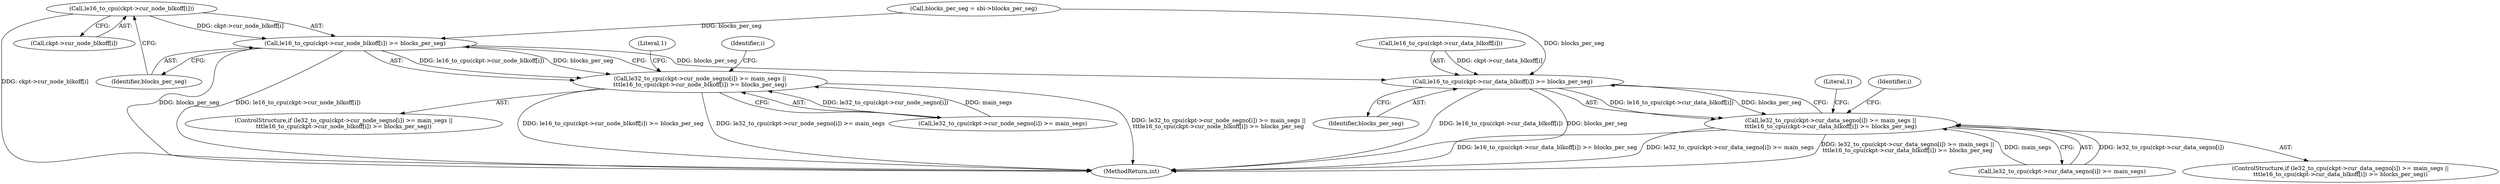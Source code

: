 digraph "0_linux_15d3042a937c13f5d9244241c7a9c8416ff6e82a@array" {
"1000229" [label="(Call,le16_to_cpu(ckpt->cur_node_blkoff[i]))"];
"1000228" [label="(Call,le16_to_cpu(ckpt->cur_node_blkoff[i]) >= blocks_per_seg)"];
"1000219" [label="(Call,le32_to_cpu(ckpt->cur_node_segno[i]) >= main_segs ||\n\t\t\tle16_to_cpu(ckpt->cur_node_blkoff[i]) >= blocks_per_seg)"];
"1000258" [label="(Call,le16_to_cpu(ckpt->cur_data_blkoff[i]) >= blocks_per_seg)"];
"1000249" [label="(Call,le32_to_cpu(ckpt->cur_data_segno[i]) >= main_segs ||\n\t\t\tle16_to_cpu(ckpt->cur_data_blkoff[i]) >= blocks_per_seg)"];
"1000228" [label="(Call,le16_to_cpu(ckpt->cur_node_blkoff[i]) >= blocks_per_seg)"];
"1000219" [label="(Call,le32_to_cpu(ckpt->cur_node_segno[i]) >= main_segs ||\n\t\t\tle16_to_cpu(ckpt->cur_node_blkoff[i]) >= blocks_per_seg)"];
"1000237" [label="(Literal,1)"];
"1000267" [label="(Literal,1)"];
"1000283" [label="(MethodReturn,int)"];
"1000249" [label="(Call,le32_to_cpu(ckpt->cur_data_segno[i]) >= main_segs ||\n\t\t\tle16_to_cpu(ckpt->cur_data_blkoff[i]) >= blocks_per_seg)"];
"1000203" [label="(Call,blocks_per_seg = sbi->blocks_per_seg)"];
"1000259" [label="(Call,le16_to_cpu(ckpt->cur_data_blkoff[i]))"];
"1000246" [label="(Identifier,i)"];
"1000216" [label="(Identifier,i)"];
"1000258" [label="(Call,le16_to_cpu(ckpt->cur_data_blkoff[i]) >= blocks_per_seg)"];
"1000265" [label="(Identifier,blocks_per_seg)"];
"1000220" [label="(Call,le32_to_cpu(ckpt->cur_node_segno[i]) >= main_segs)"];
"1000230" [label="(Call,ckpt->cur_node_blkoff[i])"];
"1000218" [label="(ControlStructure,if (le32_to_cpu(ckpt->cur_node_segno[i]) >= main_segs ||\n\t\t\tle16_to_cpu(ckpt->cur_node_blkoff[i]) >= blocks_per_seg))"];
"1000250" [label="(Call,le32_to_cpu(ckpt->cur_data_segno[i]) >= main_segs)"];
"1000229" [label="(Call,le16_to_cpu(ckpt->cur_node_blkoff[i]))"];
"1000248" [label="(ControlStructure,if (le32_to_cpu(ckpt->cur_data_segno[i]) >= main_segs ||\n\t\t\tle16_to_cpu(ckpt->cur_data_blkoff[i]) >= blocks_per_seg))"];
"1000235" [label="(Identifier,blocks_per_seg)"];
"1000229" -> "1000228"  [label="AST: "];
"1000229" -> "1000230"  [label="CFG: "];
"1000230" -> "1000229"  [label="AST: "];
"1000235" -> "1000229"  [label="CFG: "];
"1000229" -> "1000283"  [label="DDG: ckpt->cur_node_blkoff[i]"];
"1000229" -> "1000228"  [label="DDG: ckpt->cur_node_blkoff[i]"];
"1000228" -> "1000219"  [label="AST: "];
"1000228" -> "1000235"  [label="CFG: "];
"1000235" -> "1000228"  [label="AST: "];
"1000219" -> "1000228"  [label="CFG: "];
"1000228" -> "1000283"  [label="DDG: blocks_per_seg"];
"1000228" -> "1000283"  [label="DDG: le16_to_cpu(ckpt->cur_node_blkoff[i])"];
"1000228" -> "1000219"  [label="DDG: le16_to_cpu(ckpt->cur_node_blkoff[i])"];
"1000228" -> "1000219"  [label="DDG: blocks_per_seg"];
"1000203" -> "1000228"  [label="DDG: blocks_per_seg"];
"1000228" -> "1000258"  [label="DDG: blocks_per_seg"];
"1000219" -> "1000218"  [label="AST: "];
"1000219" -> "1000220"  [label="CFG: "];
"1000220" -> "1000219"  [label="AST: "];
"1000237" -> "1000219"  [label="CFG: "];
"1000216" -> "1000219"  [label="CFG: "];
"1000219" -> "1000283"  [label="DDG: le32_to_cpu(ckpt->cur_node_segno[i]) >= main_segs ||\n\t\t\tle16_to_cpu(ckpt->cur_node_blkoff[i]) >= blocks_per_seg"];
"1000219" -> "1000283"  [label="DDG: le16_to_cpu(ckpt->cur_node_blkoff[i]) >= blocks_per_seg"];
"1000219" -> "1000283"  [label="DDG: le32_to_cpu(ckpt->cur_node_segno[i]) >= main_segs"];
"1000220" -> "1000219"  [label="DDG: le32_to_cpu(ckpt->cur_node_segno[i])"];
"1000220" -> "1000219"  [label="DDG: main_segs"];
"1000258" -> "1000249"  [label="AST: "];
"1000258" -> "1000265"  [label="CFG: "];
"1000259" -> "1000258"  [label="AST: "];
"1000265" -> "1000258"  [label="AST: "];
"1000249" -> "1000258"  [label="CFG: "];
"1000258" -> "1000283"  [label="DDG: le16_to_cpu(ckpt->cur_data_blkoff[i])"];
"1000258" -> "1000283"  [label="DDG: blocks_per_seg"];
"1000258" -> "1000249"  [label="DDG: le16_to_cpu(ckpt->cur_data_blkoff[i])"];
"1000258" -> "1000249"  [label="DDG: blocks_per_seg"];
"1000259" -> "1000258"  [label="DDG: ckpt->cur_data_blkoff[i]"];
"1000203" -> "1000258"  [label="DDG: blocks_per_seg"];
"1000249" -> "1000248"  [label="AST: "];
"1000249" -> "1000250"  [label="CFG: "];
"1000250" -> "1000249"  [label="AST: "];
"1000267" -> "1000249"  [label="CFG: "];
"1000246" -> "1000249"  [label="CFG: "];
"1000249" -> "1000283"  [label="DDG: le16_to_cpu(ckpt->cur_data_blkoff[i]) >= blocks_per_seg"];
"1000249" -> "1000283"  [label="DDG: le32_to_cpu(ckpt->cur_data_segno[i]) >= main_segs"];
"1000249" -> "1000283"  [label="DDG: le32_to_cpu(ckpt->cur_data_segno[i]) >= main_segs ||\n\t\t\tle16_to_cpu(ckpt->cur_data_blkoff[i]) >= blocks_per_seg"];
"1000250" -> "1000249"  [label="DDG: le32_to_cpu(ckpt->cur_data_segno[i])"];
"1000250" -> "1000249"  [label="DDG: main_segs"];
}
